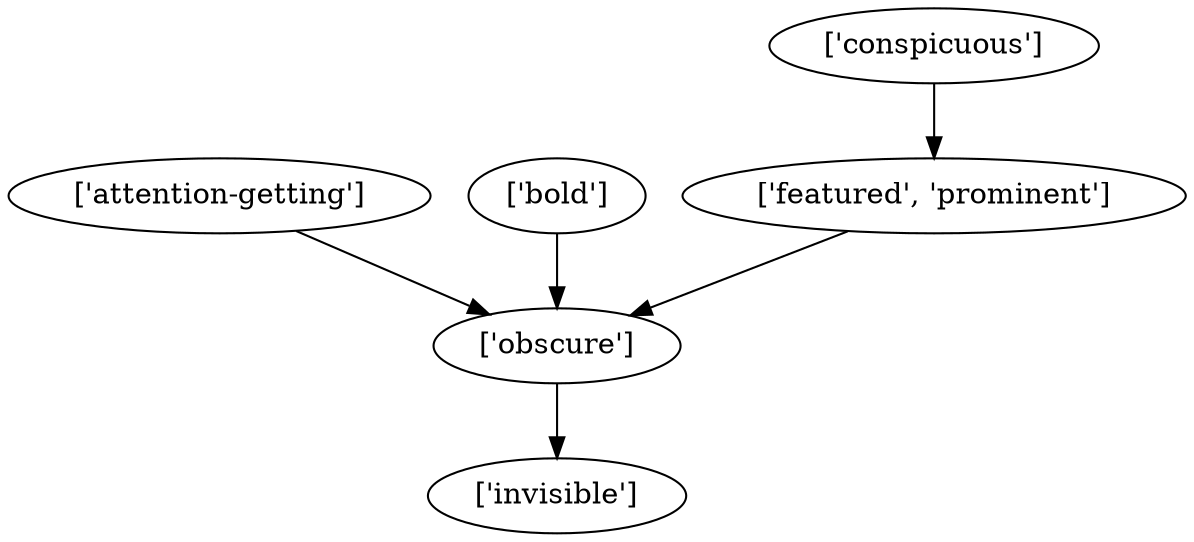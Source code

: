 strict digraph  {
	"['featured', 'prominent']" -> "['obscure']";
	"['obscure']" -> "['invisible']";
	"['attention-getting']" -> "['obscure']";
	"['bold']" -> "['obscure']";
	"['conspicuous']" -> "['featured', 'prominent']";
}
